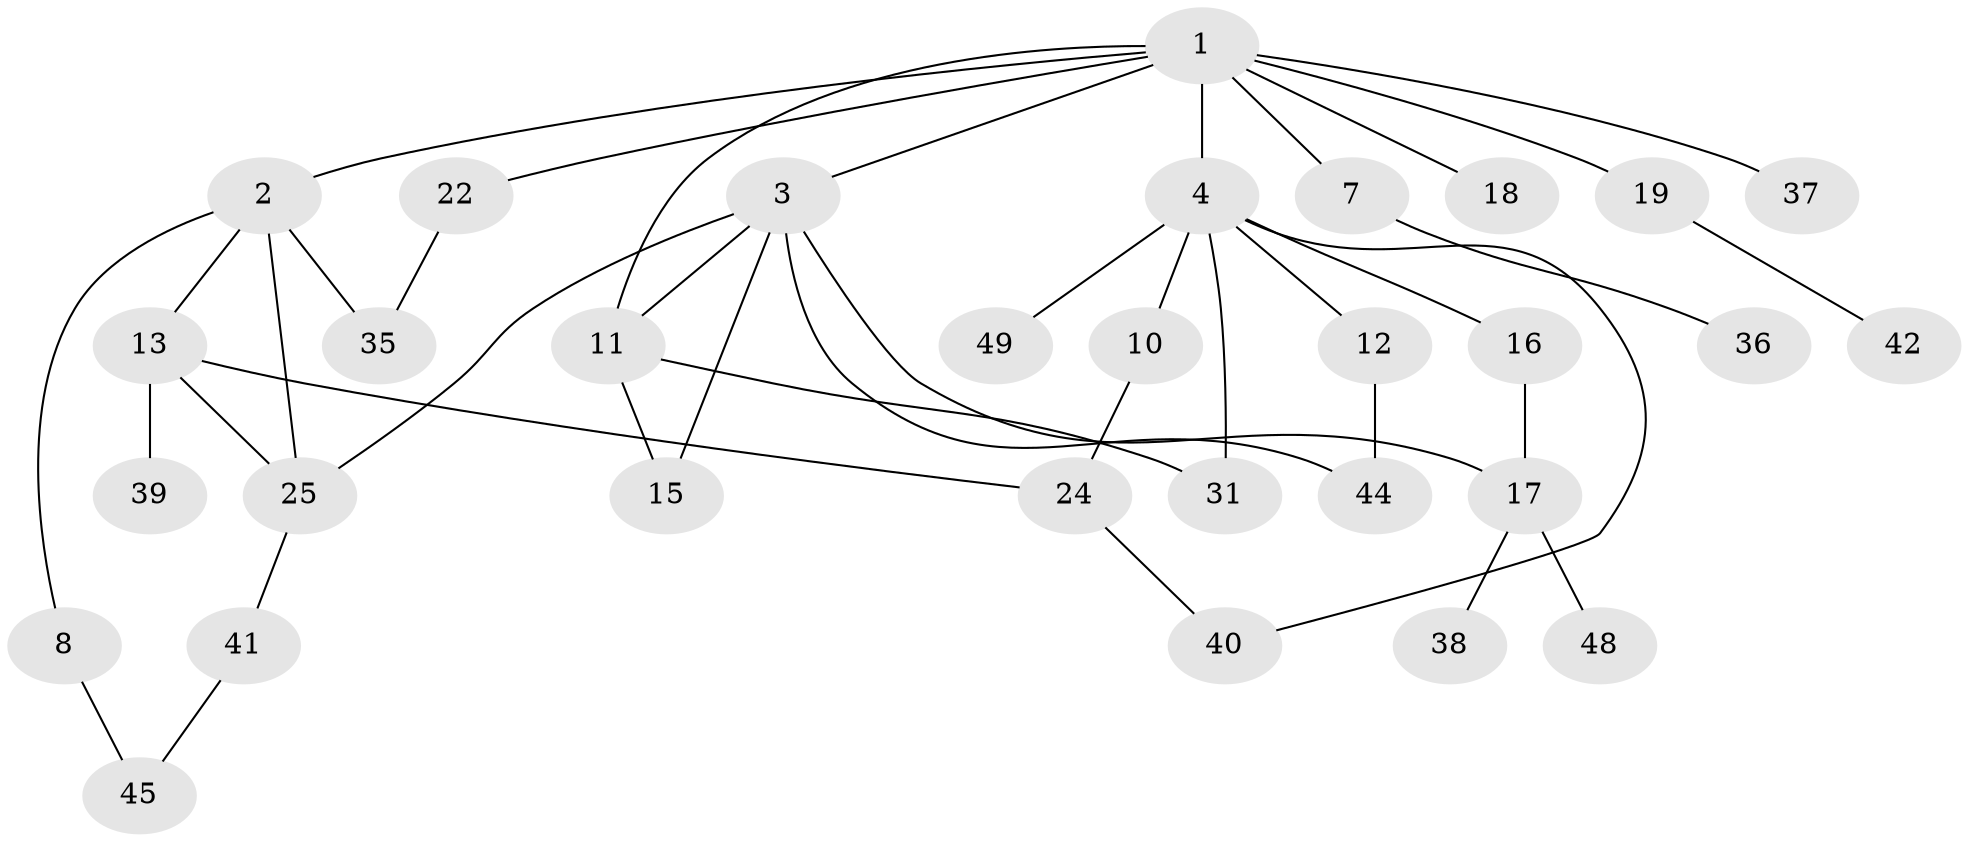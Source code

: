 // Generated by graph-tools (version 1.1) at 2025/51/02/27/25 19:51:36]
// undirected, 31 vertices, 41 edges
graph export_dot {
graph [start="1"]
  node [color=gray90,style=filled];
  1 [super="+21"];
  2 [super="+5"];
  3 [super="+9"];
  4 [super="+6"];
  7 [super="+29"];
  8 [super="+14"];
  10;
  11;
  12 [super="+20"];
  13 [super="+27"];
  15 [super="+33"];
  16 [super="+30"];
  17 [super="+32"];
  18;
  19 [super="+23"];
  22;
  24 [super="+26"];
  25 [super="+28"];
  31 [super="+34"];
  35 [super="+47"];
  36;
  37;
  38;
  39;
  40 [super="+43"];
  41 [super="+51"];
  42;
  44 [super="+50"];
  45 [super="+46"];
  48;
  49;
  1 -- 2;
  1 -- 3;
  1 -- 4;
  1 -- 7;
  1 -- 11;
  1 -- 18;
  1 -- 19;
  1 -- 37;
  1 -- 22;
  2 -- 8;
  2 -- 25;
  2 -- 35;
  2 -- 13;
  3 -- 17;
  3 -- 25;
  3 -- 11;
  3 -- 44;
  3 -- 15;
  4 -- 10;
  4 -- 12;
  4 -- 16;
  4 -- 49;
  4 -- 40;
  4 -- 31;
  7 -- 36;
  8 -- 45;
  10 -- 24;
  11 -- 15;
  11 -- 31;
  12 -- 44;
  13 -- 39;
  13 -- 24;
  13 -- 25;
  16 -- 17;
  17 -- 38;
  17 -- 48;
  19 -- 42;
  22 -- 35;
  24 -- 40;
  25 -- 41;
  41 -- 45;
}
